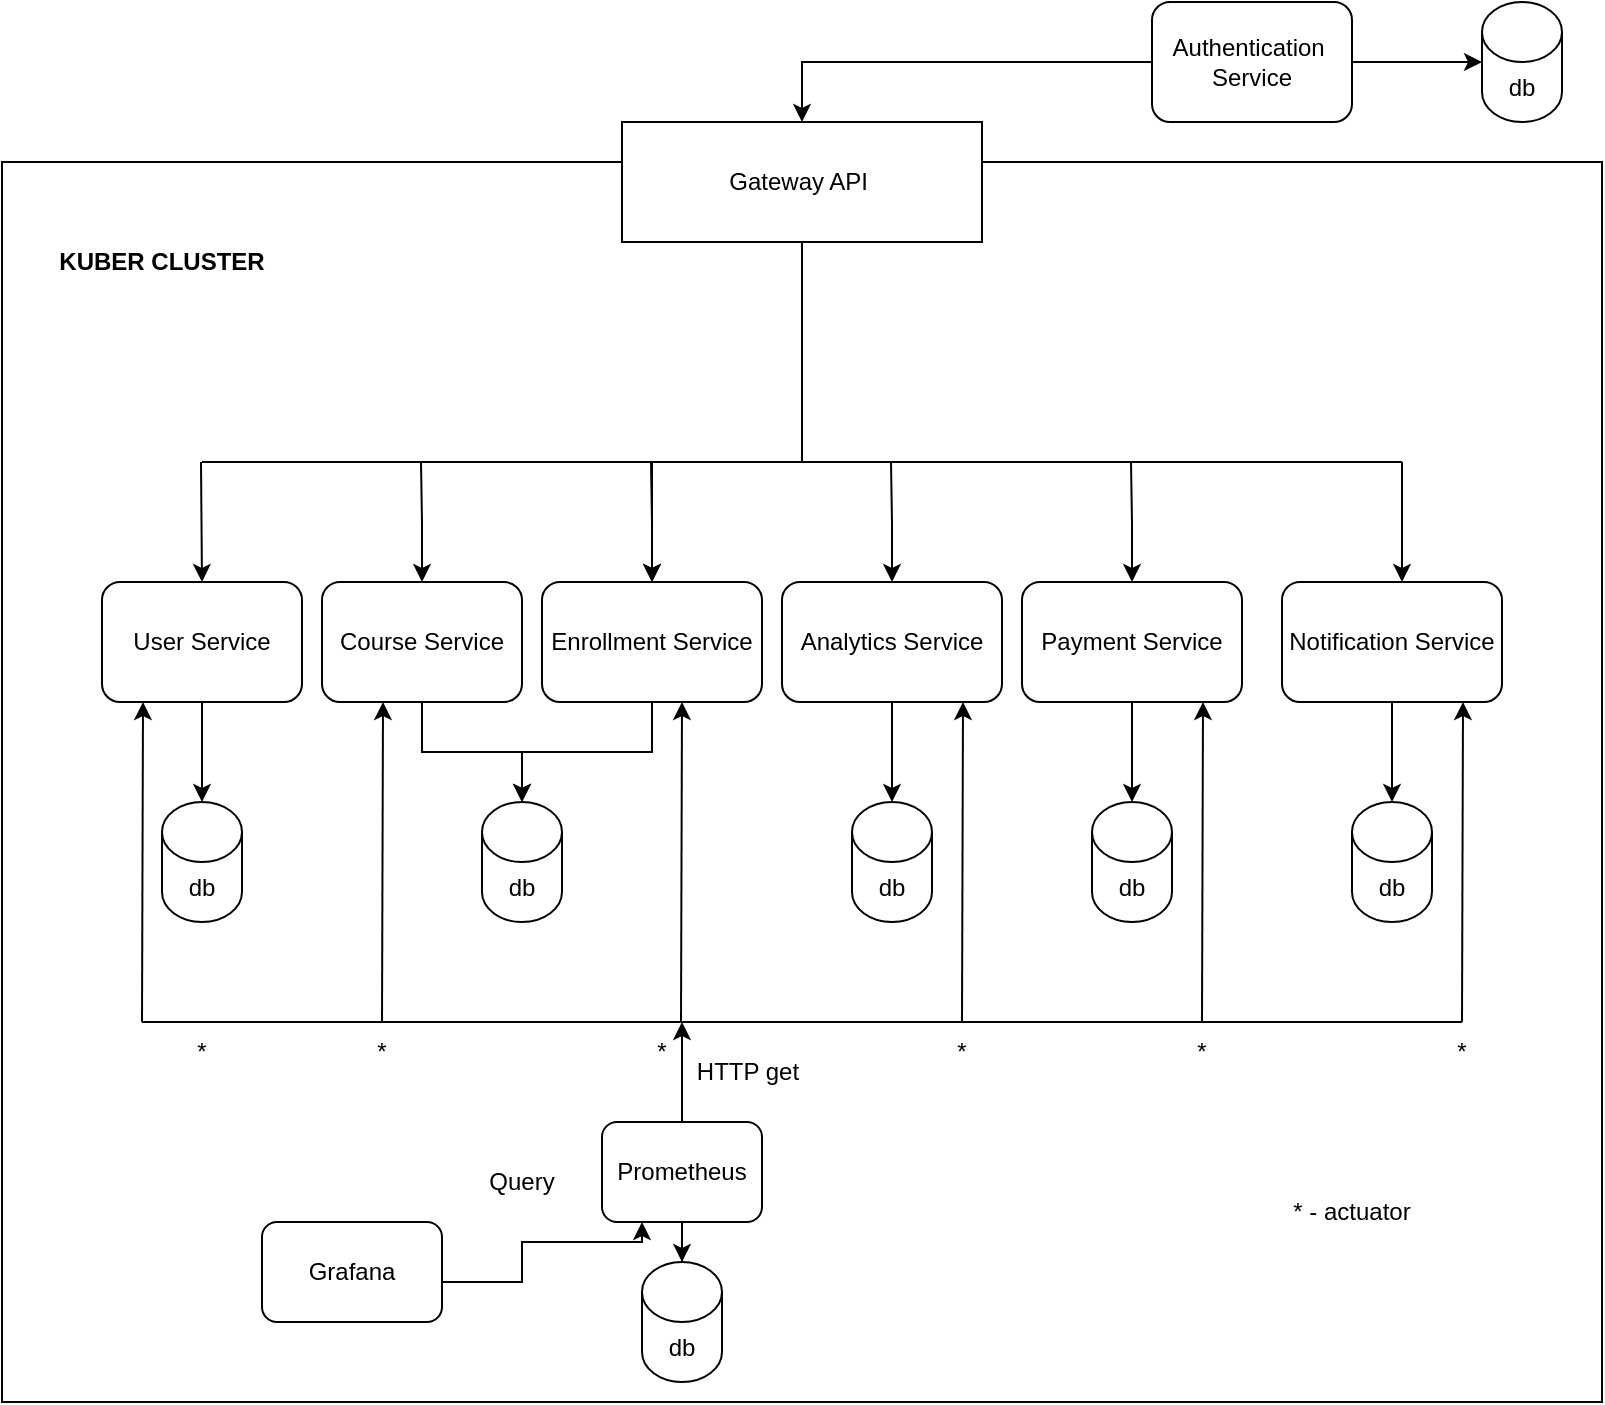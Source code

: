 <mxfile version="24.4.4" type="github">
  <diagram id="C5RBs43oDa-KdzZeNtuy" name="Page-1">
    <mxGraphModel dx="980" dy="692" grid="1" gridSize="10" guides="1" tooltips="1" connect="1" arrows="1" fold="1" page="1" pageScale="1" pageWidth="827" pageHeight="1169" math="0" shadow="0">
      <root>
        <mxCell id="WIyWlLk6GJQsqaUBKTNV-0" />
        <mxCell id="WIyWlLk6GJQsqaUBKTNV-1" parent="WIyWlLk6GJQsqaUBKTNV-0" />
        <mxCell id="kEjIuvrIirV6rfl9TdOs-2" value="" style="rounded=0;whiteSpace=wrap;html=1;" vertex="1" parent="WIyWlLk6GJQsqaUBKTNV-1">
          <mxGeometry x="60" y="130" width="800" height="620" as="geometry" />
        </mxCell>
        <mxCell id="G3HCrtdbnv7-njKT6J-s-4" value="User Service" style="rounded=1;whiteSpace=wrap;html=1;direction=west;" parent="WIyWlLk6GJQsqaUBKTNV-1" vertex="1">
          <mxGeometry x="110" y="340" width="100" height="60" as="geometry" />
        </mxCell>
        <mxCell id="G3HCrtdbnv7-njKT6J-s-28" value="" style="edgeStyle=orthogonalEdgeStyle;rounded=0;orthogonalLoop=1;jettySize=auto;html=1;" parent="WIyWlLk6GJQsqaUBKTNV-1" source="G3HCrtdbnv7-njKT6J-s-5" target="G3HCrtdbnv7-njKT6J-s-16" edge="1">
          <mxGeometry relative="1" as="geometry" />
        </mxCell>
        <mxCell id="G3HCrtdbnv7-njKT6J-s-5" value="Course Service" style="rounded=1;whiteSpace=wrap;html=1;" parent="WIyWlLk6GJQsqaUBKTNV-1" vertex="1">
          <mxGeometry x="220" y="340" width="100" height="60" as="geometry" />
        </mxCell>
        <mxCell id="G3HCrtdbnv7-njKT6J-s-32" value="" style="edgeStyle=orthogonalEdgeStyle;rounded=0;orthogonalLoop=1;jettySize=auto;html=1;" parent="WIyWlLk6GJQsqaUBKTNV-1" source="G3HCrtdbnv7-njKT6J-s-7" target="G3HCrtdbnv7-njKT6J-s-17" edge="1">
          <mxGeometry relative="1" as="geometry" />
        </mxCell>
        <mxCell id="G3HCrtdbnv7-njKT6J-s-7" value="Analytics Service" style="rounded=1;whiteSpace=wrap;html=1;" parent="WIyWlLk6GJQsqaUBKTNV-1" vertex="1">
          <mxGeometry x="450" y="340" width="110" height="60" as="geometry" />
        </mxCell>
        <mxCell id="G3HCrtdbnv7-njKT6J-s-34" value="" style="edgeStyle=orthogonalEdgeStyle;rounded=0;orthogonalLoop=1;jettySize=auto;html=1;" parent="WIyWlLk6GJQsqaUBKTNV-1" source="G3HCrtdbnv7-njKT6J-s-8" target="G3HCrtdbnv7-njKT6J-s-19" edge="1">
          <mxGeometry relative="1" as="geometry" />
        </mxCell>
        <mxCell id="G3HCrtdbnv7-njKT6J-s-8" value="Notification Service" style="rounded=1;whiteSpace=wrap;html=1;" parent="WIyWlLk6GJQsqaUBKTNV-1" vertex="1">
          <mxGeometry x="700" y="340" width="110" height="60" as="geometry" />
        </mxCell>
        <mxCell id="G3HCrtdbnv7-njKT6J-s-33" value="" style="edgeStyle=orthogonalEdgeStyle;rounded=0;orthogonalLoop=1;jettySize=auto;html=1;" parent="WIyWlLk6GJQsqaUBKTNV-1" source="G3HCrtdbnv7-njKT6J-s-9" target="G3HCrtdbnv7-njKT6J-s-18" edge="1">
          <mxGeometry relative="1" as="geometry" />
        </mxCell>
        <mxCell id="G3HCrtdbnv7-njKT6J-s-9" value="Payment Service" style="rounded=1;whiteSpace=wrap;html=1;" parent="WIyWlLk6GJQsqaUBKTNV-1" vertex="1">
          <mxGeometry x="570" y="340" width="110" height="60" as="geometry" />
        </mxCell>
        <mxCell id="G3HCrtdbnv7-njKT6J-s-14" value="db" style="shape=cylinder3;whiteSpace=wrap;html=1;boundedLbl=1;backgroundOutline=1;size=15;" parent="WIyWlLk6GJQsqaUBKTNV-1" vertex="1">
          <mxGeometry x="140" y="450" width="40" height="60" as="geometry" />
        </mxCell>
        <mxCell id="G3HCrtdbnv7-njKT6J-s-16" value="db" style="shape=cylinder3;whiteSpace=wrap;html=1;boundedLbl=1;backgroundOutline=1;size=15;" parent="WIyWlLk6GJQsqaUBKTNV-1" vertex="1">
          <mxGeometry x="300" y="450" width="40" height="60" as="geometry" />
        </mxCell>
        <mxCell id="G3HCrtdbnv7-njKT6J-s-17" value="db" style="shape=cylinder3;whiteSpace=wrap;html=1;boundedLbl=1;backgroundOutline=1;size=15;" parent="WIyWlLk6GJQsqaUBKTNV-1" vertex="1">
          <mxGeometry x="485" y="450" width="40" height="60" as="geometry" />
        </mxCell>
        <mxCell id="G3HCrtdbnv7-njKT6J-s-18" value="db" style="shape=cylinder3;whiteSpace=wrap;html=1;boundedLbl=1;backgroundOutline=1;size=15;" parent="WIyWlLk6GJQsqaUBKTNV-1" vertex="1">
          <mxGeometry x="605" y="450" width="40" height="60" as="geometry" />
        </mxCell>
        <mxCell id="G3HCrtdbnv7-njKT6J-s-19" value="db" style="shape=cylinder3;whiteSpace=wrap;html=1;boundedLbl=1;backgroundOutline=1;size=15;" parent="WIyWlLk6GJQsqaUBKTNV-1" vertex="1">
          <mxGeometry x="735" y="450" width="40" height="60" as="geometry" />
        </mxCell>
        <mxCell id="G3HCrtdbnv7-njKT6J-s-24" value="" style="edgeStyle=orthogonalEdgeStyle;rounded=0;orthogonalLoop=1;jettySize=auto;html=1;exitX=0.5;exitY=0;exitDx=0;exitDy=0;entryX=0.5;entryY=0;entryDx=0;entryDy=0;entryPerimeter=0;" parent="WIyWlLk6GJQsqaUBKTNV-1" source="G3HCrtdbnv7-njKT6J-s-4" target="G3HCrtdbnv7-njKT6J-s-14" edge="1">
          <mxGeometry relative="1" as="geometry">
            <mxPoint x="134.75" y="410" as="sourcePoint" />
            <mxPoint x="184.75" y="460" as="targetPoint" />
          </mxGeometry>
        </mxCell>
        <mxCell id="G3HCrtdbnv7-njKT6J-s-31" value="" style="edgeStyle=orthogonalEdgeStyle;rounded=0;orthogonalLoop=1;jettySize=auto;html=1;exitX=0.5;exitY=1;exitDx=0;exitDy=0;entryX=0.5;entryY=0;entryDx=0;entryDy=0;entryPerimeter=0;" parent="WIyWlLk6GJQsqaUBKTNV-1" source="G3HCrtdbnv7-njKT6J-s-6" target="G3HCrtdbnv7-njKT6J-s-16" edge="1">
          <mxGeometry relative="1" as="geometry">
            <mxPoint x="340" y="455" as="sourcePoint" />
            <mxPoint x="380" y="505" as="targetPoint" />
          </mxGeometry>
        </mxCell>
        <mxCell id="kEjIuvrIirV6rfl9TdOs-11" value="" style="edgeStyle=orthogonalEdgeStyle;rounded=0;orthogonalLoop=1;jettySize=auto;html=1;" edge="1" parent="WIyWlLk6GJQsqaUBKTNV-1" source="G3HCrtdbnv7-njKT6J-s-37" target="G3HCrtdbnv7-njKT6J-s-6">
          <mxGeometry relative="1" as="geometry">
            <Array as="points">
              <mxPoint x="460" y="280" />
              <mxPoint x="385" y="280" />
            </Array>
          </mxGeometry>
        </mxCell>
        <mxCell id="G3HCrtdbnv7-njKT6J-s-40" value="" style="endArrow=classic;html=1;rounded=0;" parent="WIyWlLk6GJQsqaUBKTNV-1" target="G3HCrtdbnv7-njKT6J-s-6" edge="1">
          <mxGeometry width="50" height="50" relative="1" as="geometry">
            <mxPoint x="390" y="380" as="sourcePoint" />
            <mxPoint x="440" y="330" as="targetPoint" />
          </mxGeometry>
        </mxCell>
        <mxCell id="G3HCrtdbnv7-njKT6J-s-6" value="Enrollment Service" style="rounded=1;whiteSpace=wrap;html=1;" parent="WIyWlLk6GJQsqaUBKTNV-1" vertex="1">
          <mxGeometry x="330" y="340" width="110" height="60" as="geometry" />
        </mxCell>
        <mxCell id="G3HCrtdbnv7-njKT6J-s-42" value="" style="endArrow=none;html=1;rounded=0;" parent="WIyWlLk6GJQsqaUBKTNV-1" edge="1">
          <mxGeometry width="50" height="50" relative="1" as="geometry">
            <mxPoint x="160" y="280" as="sourcePoint" />
            <mxPoint x="760" y="280" as="targetPoint" />
          </mxGeometry>
        </mxCell>
        <mxCell id="G3HCrtdbnv7-njKT6J-s-44" value="" style="edgeStyle=orthogonalEdgeStyle;rounded=0;orthogonalLoop=1;jettySize=auto;html=1;entryX=0.5;entryY=1;entryDx=0;entryDy=0;" parent="WIyWlLk6GJQsqaUBKTNV-1" target="G3HCrtdbnv7-njKT6J-s-4" edge="1">
          <mxGeometry relative="1" as="geometry">
            <mxPoint x="159.5" y="280" as="sourcePoint" />
            <mxPoint x="159.5" y="320" as="targetPoint" />
          </mxGeometry>
        </mxCell>
        <mxCell id="G3HCrtdbnv7-njKT6J-s-45" value="" style="edgeStyle=orthogonalEdgeStyle;rounded=0;orthogonalLoop=1;jettySize=auto;html=1;entryX=0.5;entryY=1;entryDx=0;entryDy=0;" parent="WIyWlLk6GJQsqaUBKTNV-1" edge="1">
          <mxGeometry relative="1" as="geometry">
            <mxPoint x="269.5" y="280" as="sourcePoint" />
            <mxPoint x="270" y="340" as="targetPoint" />
          </mxGeometry>
        </mxCell>
        <mxCell id="G3HCrtdbnv7-njKT6J-s-46" value="" style="edgeStyle=orthogonalEdgeStyle;rounded=0;orthogonalLoop=1;jettySize=auto;html=1;entryX=0.5;entryY=1;entryDx=0;entryDy=0;" parent="WIyWlLk6GJQsqaUBKTNV-1" edge="1">
          <mxGeometry relative="1" as="geometry">
            <mxPoint x="384.5" y="280" as="sourcePoint" />
            <mxPoint x="385" y="340" as="targetPoint" />
          </mxGeometry>
        </mxCell>
        <mxCell id="G3HCrtdbnv7-njKT6J-s-47" value="" style="edgeStyle=orthogonalEdgeStyle;rounded=0;orthogonalLoop=1;jettySize=auto;html=1;entryX=0.5;entryY=1;entryDx=0;entryDy=0;" parent="WIyWlLk6GJQsqaUBKTNV-1" edge="1">
          <mxGeometry relative="1" as="geometry">
            <mxPoint x="504.5" y="280" as="sourcePoint" />
            <mxPoint x="505" y="340" as="targetPoint" />
          </mxGeometry>
        </mxCell>
        <mxCell id="G3HCrtdbnv7-njKT6J-s-48" value="" style="edgeStyle=orthogonalEdgeStyle;rounded=0;orthogonalLoop=1;jettySize=auto;html=1;entryX=0.5;entryY=1;entryDx=0;entryDy=0;" parent="WIyWlLk6GJQsqaUBKTNV-1" edge="1">
          <mxGeometry relative="1" as="geometry">
            <mxPoint x="624.5" y="280" as="sourcePoint" />
            <mxPoint x="625" y="340" as="targetPoint" />
          </mxGeometry>
        </mxCell>
        <mxCell id="G3HCrtdbnv7-njKT6J-s-49" value="" style="edgeStyle=orthogonalEdgeStyle;rounded=0;orthogonalLoop=1;jettySize=auto;html=1;entryX=0.5;entryY=1;entryDx=0;entryDy=0;" parent="WIyWlLk6GJQsqaUBKTNV-1" edge="1">
          <mxGeometry relative="1" as="geometry">
            <mxPoint x="760" y="280" as="sourcePoint" />
            <mxPoint x="760" y="340" as="targetPoint" />
          </mxGeometry>
        </mxCell>
        <mxCell id="G3HCrtdbnv7-njKT6J-s-56" value="" style="edgeStyle=orthogonalEdgeStyle;rounded=0;orthogonalLoop=1;jettySize=auto;html=1;entryX=0.25;entryY=1;entryDx=0;entryDy=0;" parent="WIyWlLk6GJQsqaUBKTNV-1" target="G3HCrtdbnv7-njKT6J-s-52" edge="1">
          <mxGeometry relative="1" as="geometry">
            <mxPoint x="280" y="670" as="sourcePoint" />
            <mxPoint x="379.5" y="675" as="targetPoint" />
            <Array as="points">
              <mxPoint x="280" y="690" />
              <mxPoint x="320" y="690" />
              <mxPoint x="320" y="670" />
              <mxPoint x="380" y="670" />
            </Array>
          </mxGeometry>
        </mxCell>
        <mxCell id="G3HCrtdbnv7-njKT6J-s-51" value="Grafana" style="rounded=1;whiteSpace=wrap;html=1;" parent="WIyWlLk6GJQsqaUBKTNV-1" vertex="1">
          <mxGeometry x="190" y="660" width="90" height="50" as="geometry" />
        </mxCell>
        <mxCell id="G3HCrtdbnv7-njKT6J-s-55" value="" style="edgeStyle=orthogonalEdgeStyle;rounded=0;orthogonalLoop=1;jettySize=auto;html=1;" parent="WIyWlLk6GJQsqaUBKTNV-1" source="G3HCrtdbnv7-njKT6J-s-52" target="G3HCrtdbnv7-njKT6J-s-53" edge="1">
          <mxGeometry relative="1" as="geometry" />
        </mxCell>
        <mxCell id="G3HCrtdbnv7-njKT6J-s-52" value="Prometheus" style="rounded=1;whiteSpace=wrap;html=1;" parent="WIyWlLk6GJQsqaUBKTNV-1" vertex="1">
          <mxGeometry x="360" y="610" width="80" height="50" as="geometry" />
        </mxCell>
        <mxCell id="G3HCrtdbnv7-njKT6J-s-53" value="db" style="shape=cylinder3;whiteSpace=wrap;html=1;boundedLbl=1;backgroundOutline=1;size=15;" parent="WIyWlLk6GJQsqaUBKTNV-1" vertex="1">
          <mxGeometry x="380" y="680" width="40" height="60" as="geometry" />
        </mxCell>
        <mxCell id="G3HCrtdbnv7-njKT6J-s-57" value="Query" style="text;html=1;align=center;verticalAlign=middle;whiteSpace=wrap;rounded=0;" parent="WIyWlLk6GJQsqaUBKTNV-1" vertex="1">
          <mxGeometry x="290" y="640" width="60" as="geometry" />
        </mxCell>
        <mxCell id="G3HCrtdbnv7-njKT6J-s-58" value="" style="endArrow=none;html=1;rounded=0;exitX=0;exitY=0;exitDx=0;exitDy=0;" parent="WIyWlLk6GJQsqaUBKTNV-1" edge="1" source="G3HCrtdbnv7-njKT6J-s-69">
          <mxGeometry width="50" height="50" relative="1" as="geometry">
            <mxPoint x="80" y="560" as="sourcePoint" />
            <mxPoint x="790" y="560" as="targetPoint" />
          </mxGeometry>
        </mxCell>
        <mxCell id="G3HCrtdbnv7-njKT6J-s-60" value="" style="endArrow=classic;html=1;rounded=0;" parent="WIyWlLk6GJQsqaUBKTNV-1" edge="1">
          <mxGeometry width="50" height="50" relative="1" as="geometry">
            <mxPoint x="540" y="560" as="sourcePoint" />
            <mxPoint x="540.5" y="400" as="targetPoint" />
          </mxGeometry>
        </mxCell>
        <mxCell id="G3HCrtdbnv7-njKT6J-s-61" value="" style="endArrow=classic;html=1;rounded=0;" parent="WIyWlLk6GJQsqaUBKTNV-1" edge="1">
          <mxGeometry width="50" height="50" relative="1" as="geometry">
            <mxPoint x="399.5" y="560" as="sourcePoint" />
            <mxPoint x="400" y="400" as="targetPoint" />
          </mxGeometry>
        </mxCell>
        <mxCell id="G3HCrtdbnv7-njKT6J-s-62" value="" style="endArrow=classic;html=1;rounded=0;" parent="WIyWlLk6GJQsqaUBKTNV-1" edge="1">
          <mxGeometry width="50" height="50" relative="1" as="geometry">
            <mxPoint x="130" y="560" as="sourcePoint" />
            <mxPoint x="130.5" y="400" as="targetPoint" />
          </mxGeometry>
        </mxCell>
        <mxCell id="G3HCrtdbnv7-njKT6J-s-63" value="" style="endArrow=classic;html=1;rounded=0;" parent="WIyWlLk6GJQsqaUBKTNV-1" edge="1">
          <mxGeometry width="50" height="50" relative="1" as="geometry">
            <mxPoint x="250" y="560" as="sourcePoint" />
            <mxPoint x="250.5" y="400" as="targetPoint" />
          </mxGeometry>
        </mxCell>
        <mxCell id="G3HCrtdbnv7-njKT6J-s-64" value="" style="endArrow=classic;html=1;rounded=0;" parent="WIyWlLk6GJQsqaUBKTNV-1" edge="1">
          <mxGeometry width="50" height="50" relative="1" as="geometry">
            <mxPoint x="790" y="560" as="sourcePoint" />
            <mxPoint x="790.5" y="400" as="targetPoint" />
          </mxGeometry>
        </mxCell>
        <mxCell id="G3HCrtdbnv7-njKT6J-s-65" value="HTTP get" style="text;html=1;align=center;verticalAlign=middle;whiteSpace=wrap;rounded=0;" parent="WIyWlLk6GJQsqaUBKTNV-1" vertex="1">
          <mxGeometry x="403" y="570" width="60" height="30" as="geometry" />
        </mxCell>
        <mxCell id="G3HCrtdbnv7-njKT6J-s-66" value="" style="endArrow=classic;html=1;rounded=0;exitX=0.5;exitY=0;exitDx=0;exitDy=0;" parent="WIyWlLk6GJQsqaUBKTNV-1" source="G3HCrtdbnv7-njKT6J-s-52" edge="1">
          <mxGeometry width="50" height="50" relative="1" as="geometry">
            <mxPoint x="400" y="580" as="sourcePoint" />
            <mxPoint x="400" y="560" as="targetPoint" />
            <Array as="points" />
          </mxGeometry>
        </mxCell>
        <mxCell id="G3HCrtdbnv7-njKT6J-s-69" value="*" style="text;html=1;align=center;verticalAlign=middle;whiteSpace=wrap;rounded=0;" parent="WIyWlLk6GJQsqaUBKTNV-1" vertex="1">
          <mxGeometry x="130" y="560" width="60" height="30" as="geometry" />
        </mxCell>
        <mxCell id="G3HCrtdbnv7-njKT6J-s-70" value="*" style="text;html=1;align=center;verticalAlign=middle;whiteSpace=wrap;rounded=0;" parent="WIyWlLk6GJQsqaUBKTNV-1" vertex="1">
          <mxGeometry x="220" y="560" width="60" height="30" as="geometry" />
        </mxCell>
        <mxCell id="G3HCrtdbnv7-njKT6J-s-71" value="*" style="text;html=1;align=center;verticalAlign=middle;whiteSpace=wrap;rounded=0;" parent="WIyWlLk6GJQsqaUBKTNV-1" vertex="1">
          <mxGeometry x="360" y="560" width="60" height="30" as="geometry" />
        </mxCell>
        <mxCell id="G3HCrtdbnv7-njKT6J-s-72" value="*" style="text;html=1;align=center;verticalAlign=middle;whiteSpace=wrap;rounded=0;" parent="WIyWlLk6GJQsqaUBKTNV-1" vertex="1">
          <mxGeometry x="510" y="560" width="60" height="30" as="geometry" />
        </mxCell>
        <mxCell id="G3HCrtdbnv7-njKT6J-s-73" value="*" style="text;html=1;align=center;verticalAlign=middle;whiteSpace=wrap;rounded=0;" parent="WIyWlLk6GJQsqaUBKTNV-1" vertex="1">
          <mxGeometry x="760" y="560" width="60" height="30" as="geometry" />
        </mxCell>
        <mxCell id="G3HCrtdbnv7-njKT6J-s-74" value="" style="endArrow=classic;html=1;rounded=0;" parent="WIyWlLk6GJQsqaUBKTNV-1" edge="1">
          <mxGeometry width="50" height="50" relative="1" as="geometry">
            <mxPoint x="660" y="560" as="sourcePoint" />
            <mxPoint x="660.5" y="400" as="targetPoint" />
          </mxGeometry>
        </mxCell>
        <mxCell id="G3HCrtdbnv7-njKT6J-s-77" value="*" style="text;html=1;align=center;verticalAlign=middle;whiteSpace=wrap;rounded=0;" parent="WIyWlLk6GJQsqaUBKTNV-1" vertex="1">
          <mxGeometry x="630" y="560" width="60" height="30" as="geometry" />
        </mxCell>
        <mxCell id="G3HCrtdbnv7-njKT6J-s-78" value="* - actuator" style="text;html=1;align=center;verticalAlign=middle;whiteSpace=wrap;rounded=0;" parent="WIyWlLk6GJQsqaUBKTNV-1" vertex="1">
          <mxGeometry x="690" y="640" width="90" height="30" as="geometry" />
        </mxCell>
        <mxCell id="kEjIuvrIirV6rfl9TdOs-3" value="&lt;b&gt;KUBER CLUSTER&lt;/b&gt;" style="text;html=1;align=center;verticalAlign=middle;whiteSpace=wrap;rounded=0;" vertex="1" parent="WIyWlLk6GJQsqaUBKTNV-1">
          <mxGeometry x="70" y="140" width="140" height="80" as="geometry" />
        </mxCell>
        <mxCell id="kEjIuvrIirV6rfl9TdOs-6" value="db" style="shape=cylinder3;whiteSpace=wrap;html=1;boundedLbl=1;backgroundOutline=1;size=15;" vertex="1" parent="WIyWlLk6GJQsqaUBKTNV-1">
          <mxGeometry x="800" y="50" width="40" height="60" as="geometry" />
        </mxCell>
        <mxCell id="kEjIuvrIirV6rfl9TdOs-13" value="" style="edgeStyle=orthogonalEdgeStyle;rounded=0;orthogonalLoop=1;jettySize=auto;html=1;" edge="1" parent="WIyWlLk6GJQsqaUBKTNV-1" source="kEjIuvrIirV6rfl9TdOs-7" target="kEjIuvrIirV6rfl9TdOs-6">
          <mxGeometry relative="1" as="geometry" />
        </mxCell>
        <mxCell id="kEjIuvrIirV6rfl9TdOs-16" value="" style="edgeStyle=orthogonalEdgeStyle;rounded=0;orthogonalLoop=1;jettySize=auto;html=1;" edge="1" parent="WIyWlLk6GJQsqaUBKTNV-1" source="kEjIuvrIirV6rfl9TdOs-7" target="G3HCrtdbnv7-njKT6J-s-37">
          <mxGeometry relative="1" as="geometry">
            <Array as="points">
              <mxPoint x="460" y="80" />
            </Array>
          </mxGeometry>
        </mxCell>
        <mxCell id="kEjIuvrIirV6rfl9TdOs-7" value="Authentication&amp;nbsp;&lt;br&gt;Service" style="rounded=1;whiteSpace=wrap;html=1;" vertex="1" parent="WIyWlLk6GJQsqaUBKTNV-1">
          <mxGeometry x="635" y="50" width="100" height="60" as="geometry" />
        </mxCell>
        <mxCell id="G3HCrtdbnv7-njKT6J-s-37" value="Gateway API&amp;nbsp;" style="rounded=0;whiteSpace=wrap;html=1;" parent="WIyWlLk6GJQsqaUBKTNV-1" vertex="1">
          <mxGeometry x="370" y="110" width="180" height="60" as="geometry" />
        </mxCell>
      </root>
    </mxGraphModel>
  </diagram>
</mxfile>
